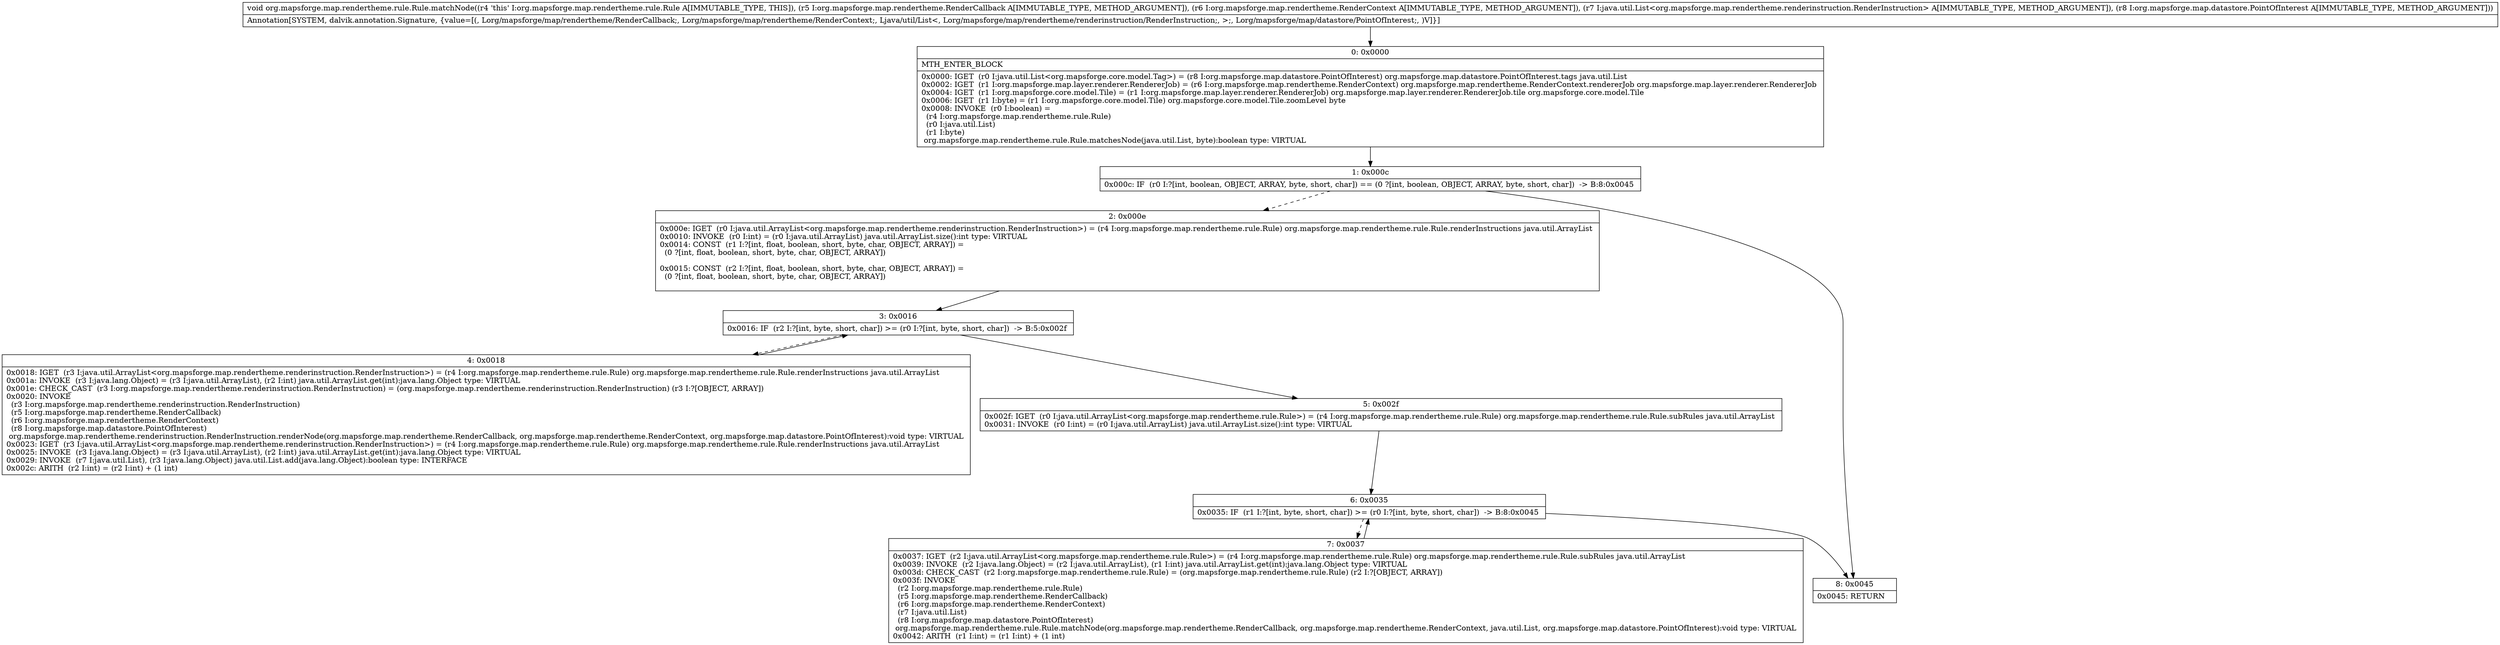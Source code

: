 digraph "CFG fororg.mapsforge.map.rendertheme.rule.Rule.matchNode(Lorg\/mapsforge\/map\/rendertheme\/RenderCallback;Lorg\/mapsforge\/map\/rendertheme\/RenderContext;Ljava\/util\/List;Lorg\/mapsforge\/map\/datastore\/PointOfInterest;)V" {
Node_0 [shape=record,label="{0\:\ 0x0000|MTH_ENTER_BLOCK\l|0x0000: IGET  (r0 I:java.util.List\<org.mapsforge.core.model.Tag\>) = (r8 I:org.mapsforge.map.datastore.PointOfInterest) org.mapsforge.map.datastore.PointOfInterest.tags java.util.List \l0x0002: IGET  (r1 I:org.mapsforge.map.layer.renderer.RendererJob) = (r6 I:org.mapsforge.map.rendertheme.RenderContext) org.mapsforge.map.rendertheme.RenderContext.rendererJob org.mapsforge.map.layer.renderer.RendererJob \l0x0004: IGET  (r1 I:org.mapsforge.core.model.Tile) = (r1 I:org.mapsforge.map.layer.renderer.RendererJob) org.mapsforge.map.layer.renderer.RendererJob.tile org.mapsforge.core.model.Tile \l0x0006: IGET  (r1 I:byte) = (r1 I:org.mapsforge.core.model.Tile) org.mapsforge.core.model.Tile.zoomLevel byte \l0x0008: INVOKE  (r0 I:boolean) = \l  (r4 I:org.mapsforge.map.rendertheme.rule.Rule)\l  (r0 I:java.util.List)\l  (r1 I:byte)\l org.mapsforge.map.rendertheme.rule.Rule.matchesNode(java.util.List, byte):boolean type: VIRTUAL \l}"];
Node_1 [shape=record,label="{1\:\ 0x000c|0x000c: IF  (r0 I:?[int, boolean, OBJECT, ARRAY, byte, short, char]) == (0 ?[int, boolean, OBJECT, ARRAY, byte, short, char])  \-\> B:8:0x0045 \l}"];
Node_2 [shape=record,label="{2\:\ 0x000e|0x000e: IGET  (r0 I:java.util.ArrayList\<org.mapsforge.map.rendertheme.renderinstruction.RenderInstruction\>) = (r4 I:org.mapsforge.map.rendertheme.rule.Rule) org.mapsforge.map.rendertheme.rule.Rule.renderInstructions java.util.ArrayList \l0x0010: INVOKE  (r0 I:int) = (r0 I:java.util.ArrayList) java.util.ArrayList.size():int type: VIRTUAL \l0x0014: CONST  (r1 I:?[int, float, boolean, short, byte, char, OBJECT, ARRAY]) = \l  (0 ?[int, float, boolean, short, byte, char, OBJECT, ARRAY])\l \l0x0015: CONST  (r2 I:?[int, float, boolean, short, byte, char, OBJECT, ARRAY]) = \l  (0 ?[int, float, boolean, short, byte, char, OBJECT, ARRAY])\l \l}"];
Node_3 [shape=record,label="{3\:\ 0x0016|0x0016: IF  (r2 I:?[int, byte, short, char]) \>= (r0 I:?[int, byte, short, char])  \-\> B:5:0x002f \l}"];
Node_4 [shape=record,label="{4\:\ 0x0018|0x0018: IGET  (r3 I:java.util.ArrayList\<org.mapsforge.map.rendertheme.renderinstruction.RenderInstruction\>) = (r4 I:org.mapsforge.map.rendertheme.rule.Rule) org.mapsforge.map.rendertheme.rule.Rule.renderInstructions java.util.ArrayList \l0x001a: INVOKE  (r3 I:java.lang.Object) = (r3 I:java.util.ArrayList), (r2 I:int) java.util.ArrayList.get(int):java.lang.Object type: VIRTUAL \l0x001e: CHECK_CAST  (r3 I:org.mapsforge.map.rendertheme.renderinstruction.RenderInstruction) = (org.mapsforge.map.rendertheme.renderinstruction.RenderInstruction) (r3 I:?[OBJECT, ARRAY]) \l0x0020: INVOKE  \l  (r3 I:org.mapsforge.map.rendertheme.renderinstruction.RenderInstruction)\l  (r5 I:org.mapsforge.map.rendertheme.RenderCallback)\l  (r6 I:org.mapsforge.map.rendertheme.RenderContext)\l  (r8 I:org.mapsforge.map.datastore.PointOfInterest)\l org.mapsforge.map.rendertheme.renderinstruction.RenderInstruction.renderNode(org.mapsforge.map.rendertheme.RenderCallback, org.mapsforge.map.rendertheme.RenderContext, org.mapsforge.map.datastore.PointOfInterest):void type: VIRTUAL \l0x0023: IGET  (r3 I:java.util.ArrayList\<org.mapsforge.map.rendertheme.renderinstruction.RenderInstruction\>) = (r4 I:org.mapsforge.map.rendertheme.rule.Rule) org.mapsforge.map.rendertheme.rule.Rule.renderInstructions java.util.ArrayList \l0x0025: INVOKE  (r3 I:java.lang.Object) = (r3 I:java.util.ArrayList), (r2 I:int) java.util.ArrayList.get(int):java.lang.Object type: VIRTUAL \l0x0029: INVOKE  (r7 I:java.util.List), (r3 I:java.lang.Object) java.util.List.add(java.lang.Object):boolean type: INTERFACE \l0x002c: ARITH  (r2 I:int) = (r2 I:int) + (1 int) \l}"];
Node_5 [shape=record,label="{5\:\ 0x002f|0x002f: IGET  (r0 I:java.util.ArrayList\<org.mapsforge.map.rendertheme.rule.Rule\>) = (r4 I:org.mapsforge.map.rendertheme.rule.Rule) org.mapsforge.map.rendertheme.rule.Rule.subRules java.util.ArrayList \l0x0031: INVOKE  (r0 I:int) = (r0 I:java.util.ArrayList) java.util.ArrayList.size():int type: VIRTUAL \l}"];
Node_6 [shape=record,label="{6\:\ 0x0035|0x0035: IF  (r1 I:?[int, byte, short, char]) \>= (r0 I:?[int, byte, short, char])  \-\> B:8:0x0045 \l}"];
Node_7 [shape=record,label="{7\:\ 0x0037|0x0037: IGET  (r2 I:java.util.ArrayList\<org.mapsforge.map.rendertheme.rule.Rule\>) = (r4 I:org.mapsforge.map.rendertheme.rule.Rule) org.mapsforge.map.rendertheme.rule.Rule.subRules java.util.ArrayList \l0x0039: INVOKE  (r2 I:java.lang.Object) = (r2 I:java.util.ArrayList), (r1 I:int) java.util.ArrayList.get(int):java.lang.Object type: VIRTUAL \l0x003d: CHECK_CAST  (r2 I:org.mapsforge.map.rendertheme.rule.Rule) = (org.mapsforge.map.rendertheme.rule.Rule) (r2 I:?[OBJECT, ARRAY]) \l0x003f: INVOKE  \l  (r2 I:org.mapsforge.map.rendertheme.rule.Rule)\l  (r5 I:org.mapsforge.map.rendertheme.RenderCallback)\l  (r6 I:org.mapsforge.map.rendertheme.RenderContext)\l  (r7 I:java.util.List)\l  (r8 I:org.mapsforge.map.datastore.PointOfInterest)\l org.mapsforge.map.rendertheme.rule.Rule.matchNode(org.mapsforge.map.rendertheme.RenderCallback, org.mapsforge.map.rendertheme.RenderContext, java.util.List, org.mapsforge.map.datastore.PointOfInterest):void type: VIRTUAL \l0x0042: ARITH  (r1 I:int) = (r1 I:int) + (1 int) \l}"];
Node_8 [shape=record,label="{8\:\ 0x0045|0x0045: RETURN   \l}"];
MethodNode[shape=record,label="{void org.mapsforge.map.rendertheme.rule.Rule.matchNode((r4 'this' I:org.mapsforge.map.rendertheme.rule.Rule A[IMMUTABLE_TYPE, THIS]), (r5 I:org.mapsforge.map.rendertheme.RenderCallback A[IMMUTABLE_TYPE, METHOD_ARGUMENT]), (r6 I:org.mapsforge.map.rendertheme.RenderContext A[IMMUTABLE_TYPE, METHOD_ARGUMENT]), (r7 I:java.util.List\<org.mapsforge.map.rendertheme.renderinstruction.RenderInstruction\> A[IMMUTABLE_TYPE, METHOD_ARGUMENT]), (r8 I:org.mapsforge.map.datastore.PointOfInterest A[IMMUTABLE_TYPE, METHOD_ARGUMENT]))  | Annotation[SYSTEM, dalvik.annotation.Signature, \{value=[(, Lorg\/mapsforge\/map\/rendertheme\/RenderCallback;, Lorg\/mapsforge\/map\/rendertheme\/RenderContext;, Ljava\/util\/List\<, Lorg\/mapsforge\/map\/rendertheme\/renderinstruction\/RenderInstruction;, \>;, Lorg\/mapsforge\/map\/datastore\/PointOfInterest;, )V]\}]\l}"];
MethodNode -> Node_0;
Node_0 -> Node_1;
Node_1 -> Node_2[style=dashed];
Node_1 -> Node_8;
Node_2 -> Node_3;
Node_3 -> Node_4[style=dashed];
Node_3 -> Node_5;
Node_4 -> Node_3;
Node_5 -> Node_6;
Node_6 -> Node_7[style=dashed];
Node_6 -> Node_8;
Node_7 -> Node_6;
}

